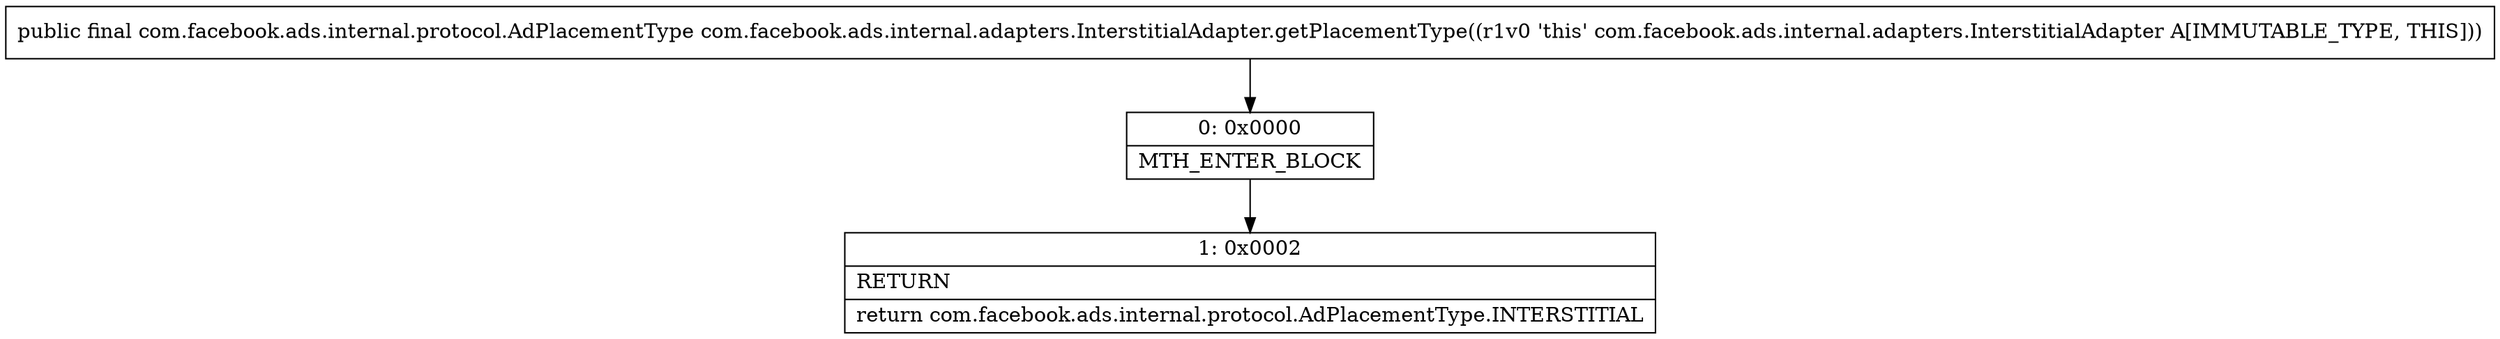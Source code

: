 digraph "CFG forcom.facebook.ads.internal.adapters.InterstitialAdapter.getPlacementType()Lcom\/facebook\/ads\/internal\/protocol\/AdPlacementType;" {
Node_0 [shape=record,label="{0\:\ 0x0000|MTH_ENTER_BLOCK\l}"];
Node_1 [shape=record,label="{1\:\ 0x0002|RETURN\l|return com.facebook.ads.internal.protocol.AdPlacementType.INTERSTITIAL\l}"];
MethodNode[shape=record,label="{public final com.facebook.ads.internal.protocol.AdPlacementType com.facebook.ads.internal.adapters.InterstitialAdapter.getPlacementType((r1v0 'this' com.facebook.ads.internal.adapters.InterstitialAdapter A[IMMUTABLE_TYPE, THIS])) }"];
MethodNode -> Node_0;
Node_0 -> Node_1;
}

